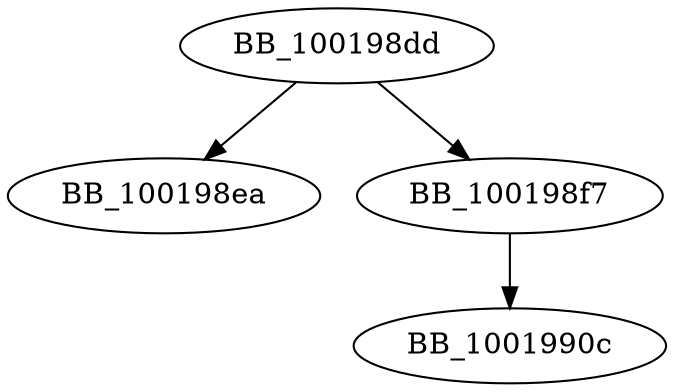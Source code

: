 DiGraph unknown_libname_14{
BB_100198dd->BB_100198ea
BB_100198dd->BB_100198f7
BB_100198f7->BB_1001990c
}
